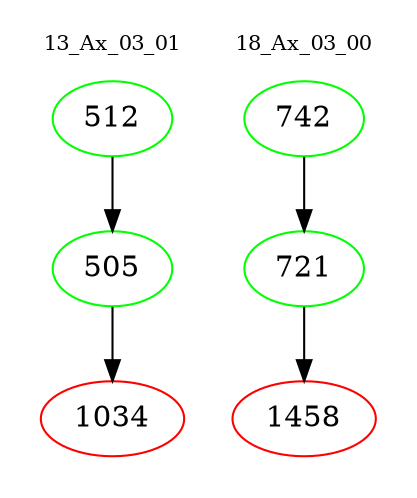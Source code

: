 digraph{
subgraph cluster_0 {
color = white
label = "13_Ax_03_01";
fontsize=10;
T0_512 [label="512", color="green"]
T0_512 -> T0_505 [color="black"]
T0_505 [label="505", color="green"]
T0_505 -> T0_1034 [color="black"]
T0_1034 [label="1034", color="red"]
}
subgraph cluster_1 {
color = white
label = "18_Ax_03_00";
fontsize=10;
T1_742 [label="742", color="green"]
T1_742 -> T1_721 [color="black"]
T1_721 [label="721", color="green"]
T1_721 -> T1_1458 [color="black"]
T1_1458 [label="1458", color="red"]
}
}
